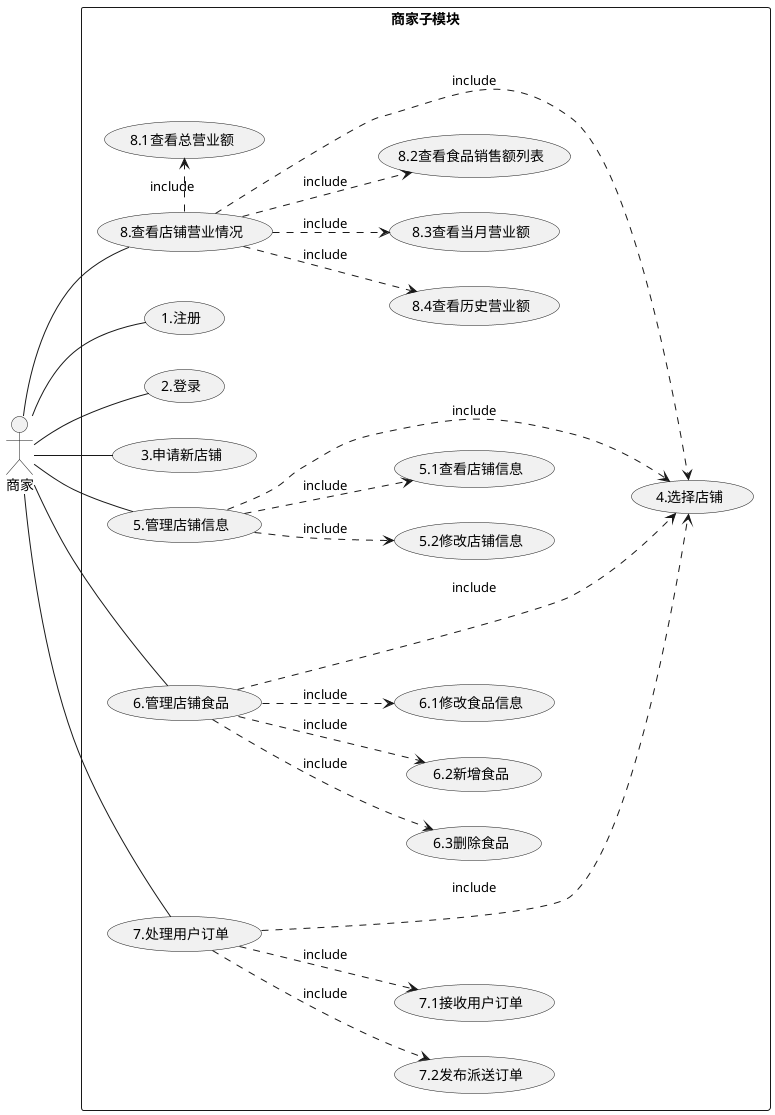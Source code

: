 @startuml
'https://plantuml.com/use-case-diagram

left to right direction
:商家: as business

rectangle 商家子模块 {
(1.注册) as (注册)
(2.登录) as (登录)
(3.申请新店铺) as (申请新店铺)


(5.管理店铺信息) as (管理店铺信息)
(5.2修改店铺信息) as (修改店铺信息)
(5.1查看店铺信息) as (查看店铺信息)

(6.管理店铺食品) as (管理店铺食品)
(6.3删除食品) as (删除食品)
(6.2新增食品) as (新增食品)
(6.1修改食品信息) as (修改食品信息)

(7.处理用户订单) as (接单)
(7.2发布派送订单) as (发布派送订单)
(7.1接收用户订单) as (接收用户订单)

(8.查看店铺营业情况) as (查看店铺营业情况)
(8.1查看总营业额) as (查看总营业额)
(8.4查看历史营业额) as (查看历史营业额)
(8.3查看当月营业额) as (查看当月营业额)
(8.2查看食品销售额列表) as (查看食品销售额列表)

(4.选择店铺) as (选择店铺)
}

business -- (注册)
business -- (登录)
business -- (申请新店铺)
business -- (管理店铺信息)
business -- (管理店铺食品)
business -- (接单)
business -- (查看店铺营业情况)

(管理店铺信息) ...> (选择店铺) :include
(管理店铺信息) ..> (查看店铺信息) :include
(管理店铺信息) ..> (修改店铺信息) :include

(管理店铺食品) ...> (选择店铺) :include
(管理店铺食品) ..> (新增食品) :include
(管理店铺食品) ..> (删除食品) :include
(管理店铺食品) ..> (修改食品信息) :include

(接单) ...> (选择店铺) :include
(接单) ..> (接收用户订单) :include
(接单) ..> (发布派送订单) :include

(查看店铺营业情况) ...> (选择店铺) :include
(查看店铺营业情况) .> (查看总营业额) :include
(查看店铺营业情况) ..> (查看历史营业额) :include
(查看店铺营业情况) ..> (查看当月营业额) :include
(查看店铺营业情况) ..> (查看食品销售额列表) :include

@enduml